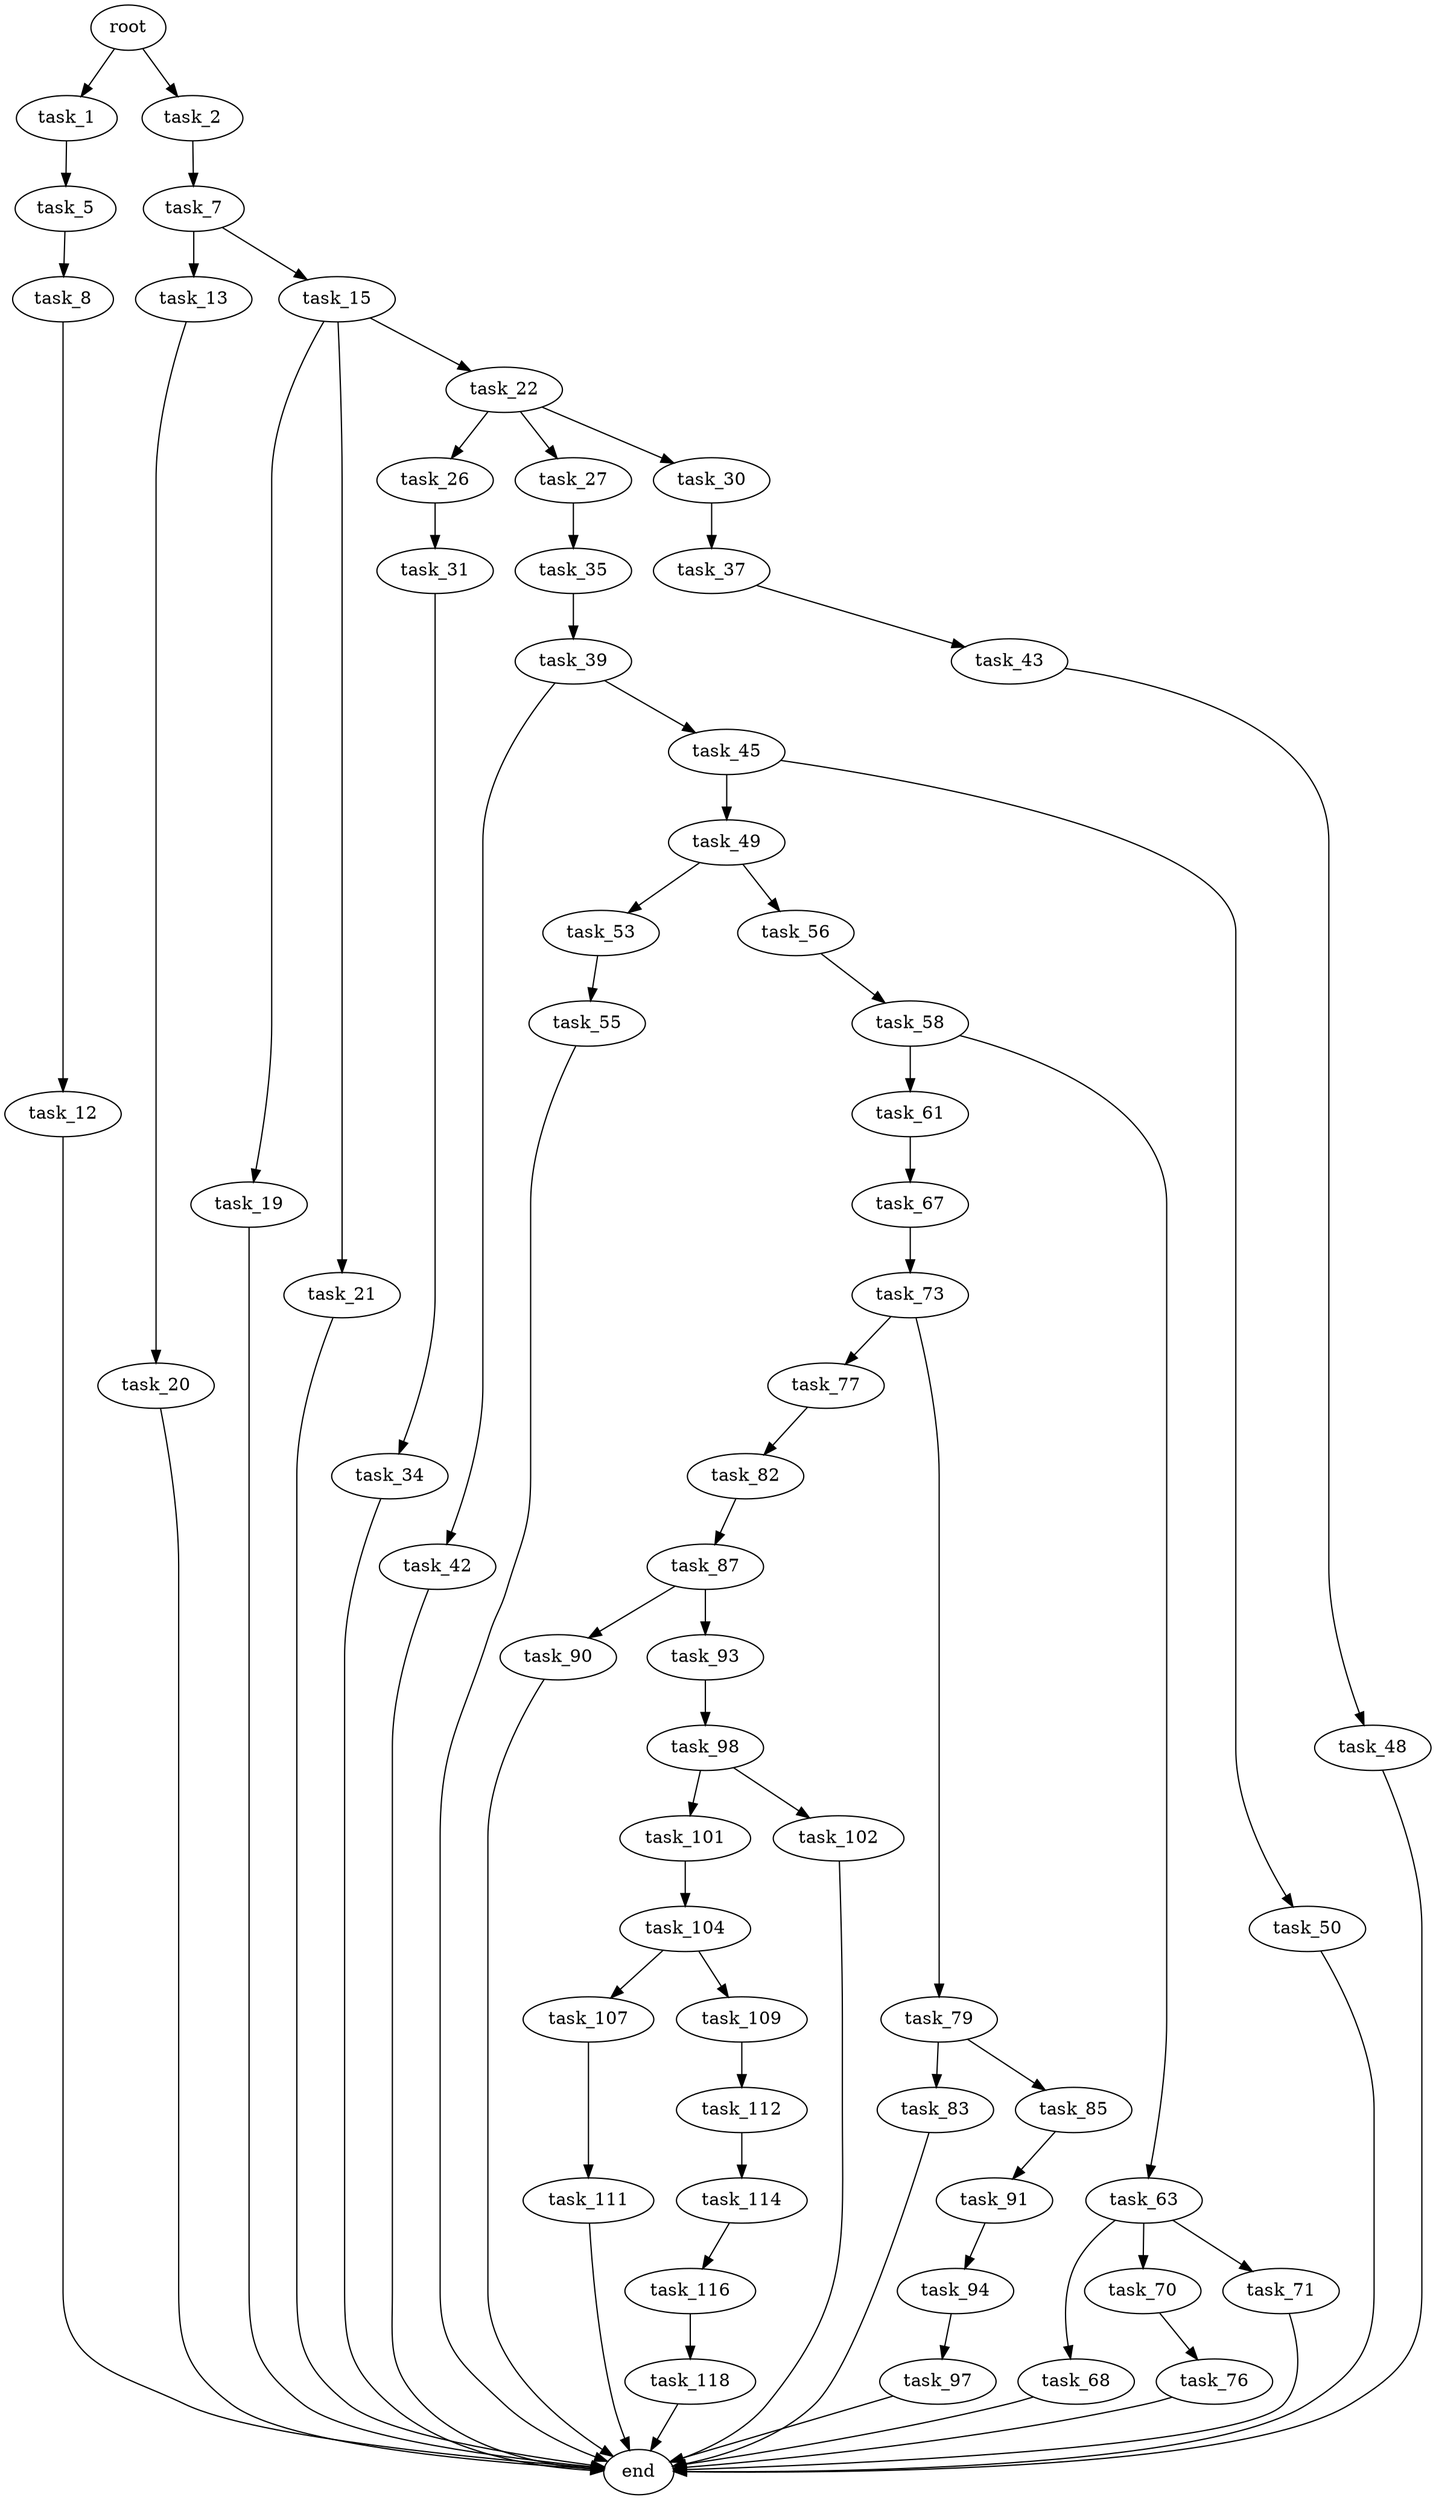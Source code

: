 digraph G {
  root [size="0.000000"];
  task_1 [size="242156235615.000000"];
  task_2 [size="86344815418.000000"];
  task_5 [size="1300850834574.000000"];
  task_7 [size="163011772756.000000"];
  task_8 [size="158492205212.000000"];
  task_12 [size="68719476736.000000"];
  task_13 [size="18549531818.000000"];
  task_15 [size="654720309999.000000"];
  task_19 [size="498526026281.000000"];
  task_20 [size="68719476736.000000"];
  task_21 [size="3644365895.000000"];
  task_22 [size="20205788569.000000"];
  task_26 [size="782757789696.000000"];
  task_27 [size="12718678357.000000"];
  task_30 [size="978627292803.000000"];
  task_31 [size="1779641187.000000"];
  task_34 [size="231928233984.000000"];
  task_35 [size="22538276044.000000"];
  task_37 [size="224559543416.000000"];
  task_39 [size="609712412.000000"];
  task_42 [size="25206722428.000000"];
  task_43 [size="2223598967.000000"];
  task_45 [size="14372357544.000000"];
  task_48 [size="16902140458.000000"];
  task_49 [size="231928233984.000000"];
  task_50 [size="5300189351.000000"];
  task_53 [size="8589934592.000000"];
  task_55 [size="3191439179.000000"];
  task_56 [size="8882838259.000000"];
  task_58 [size="1073741824000.000000"];
  task_61 [size="549755813888.000000"];
  task_63 [size="915618138065.000000"];
  task_67 [size="1073741824000.000000"];
  task_68 [size="92136558755.000000"];
  task_70 [size="112408864549.000000"];
  task_71 [size="3546183035.000000"];
  task_73 [size="1339364509.000000"];
  task_76 [size="8589934592.000000"];
  task_77 [size="18102800768.000000"];
  task_79 [size="817548267329.000000"];
  task_82 [size="5228168326.000000"];
  task_83 [size="7026139905.000000"];
  task_85 [size="231928233984.000000"];
  task_87 [size="28991029248.000000"];
  task_90 [size="1894956531.000000"];
  task_91 [size="288444846051.000000"];
  task_93 [size="12884940287.000000"];
  task_94 [size="4526703532.000000"];
  task_97 [size="74662147020.000000"];
  task_98 [size="227015996130.000000"];
  task_101 [size="159225369311.000000"];
  task_102 [size="28991029248.000000"];
  task_104 [size="28991029248.000000"];
  task_107 [size="305570225803.000000"];
  task_109 [size="231928233984.000000"];
  task_111 [size="866071365679.000000"];
  task_112 [size="3873967891.000000"];
  task_114 [size="22068290736.000000"];
  task_116 [size="118334882891.000000"];
  task_118 [size="184863552459.000000"];
  end [size="0.000000"];

  root -> task_1 [size="1.000000"];
  root -> task_2 [size="1.000000"];
  task_1 -> task_5 [size="536870912.000000"];
  task_2 -> task_7 [size="75497472.000000"];
  task_5 -> task_8 [size="838860800.000000"];
  task_7 -> task_13 [size="536870912.000000"];
  task_7 -> task_15 [size="536870912.000000"];
  task_8 -> task_12 [size="301989888.000000"];
  task_12 -> end [size="1.000000"];
  task_13 -> task_20 [size="301989888.000000"];
  task_15 -> task_19 [size="411041792.000000"];
  task_15 -> task_21 [size="411041792.000000"];
  task_15 -> task_22 [size="411041792.000000"];
  task_19 -> end [size="1.000000"];
  task_20 -> end [size="1.000000"];
  task_21 -> end [size="1.000000"];
  task_22 -> task_26 [size="411041792.000000"];
  task_22 -> task_27 [size="411041792.000000"];
  task_22 -> task_30 [size="411041792.000000"];
  task_26 -> task_31 [size="679477248.000000"];
  task_27 -> task_35 [size="679477248.000000"];
  task_30 -> task_37 [size="838860800.000000"];
  task_31 -> task_34 [size="75497472.000000"];
  task_34 -> end [size="1.000000"];
  task_35 -> task_39 [size="411041792.000000"];
  task_37 -> task_43 [size="679477248.000000"];
  task_39 -> task_42 [size="33554432.000000"];
  task_39 -> task_45 [size="33554432.000000"];
  task_42 -> end [size="1.000000"];
  task_43 -> task_48 [size="209715200.000000"];
  task_45 -> task_49 [size="33554432.000000"];
  task_45 -> task_50 [size="33554432.000000"];
  task_48 -> end [size="1.000000"];
  task_49 -> task_53 [size="301989888.000000"];
  task_49 -> task_56 [size="301989888.000000"];
  task_50 -> end [size="1.000000"];
  task_53 -> task_55 [size="33554432.000000"];
  task_55 -> end [size="1.000000"];
  task_56 -> task_58 [size="301989888.000000"];
  task_58 -> task_61 [size="838860800.000000"];
  task_58 -> task_63 [size="838860800.000000"];
  task_61 -> task_67 [size="536870912.000000"];
  task_63 -> task_68 [size="838860800.000000"];
  task_63 -> task_70 [size="838860800.000000"];
  task_63 -> task_71 [size="838860800.000000"];
  task_67 -> task_73 [size="838860800.000000"];
  task_68 -> end [size="1.000000"];
  task_70 -> task_76 [size="209715200.000000"];
  task_71 -> end [size="1.000000"];
  task_73 -> task_77 [size="33554432.000000"];
  task_73 -> task_79 [size="33554432.000000"];
  task_76 -> end [size="1.000000"];
  task_77 -> task_82 [size="411041792.000000"];
  task_79 -> task_83 [size="536870912.000000"];
  task_79 -> task_85 [size="536870912.000000"];
  task_82 -> task_87 [size="209715200.000000"];
  task_83 -> end [size="1.000000"];
  task_85 -> task_91 [size="301989888.000000"];
  task_87 -> task_90 [size="75497472.000000"];
  task_87 -> task_93 [size="75497472.000000"];
  task_90 -> end [size="1.000000"];
  task_91 -> task_94 [size="411041792.000000"];
  task_93 -> task_98 [size="679477248.000000"];
  task_94 -> task_97 [size="75497472.000000"];
  task_97 -> end [size="1.000000"];
  task_98 -> task_101 [size="301989888.000000"];
  task_98 -> task_102 [size="301989888.000000"];
  task_101 -> task_104 [size="134217728.000000"];
  task_102 -> end [size="1.000000"];
  task_104 -> task_107 [size="75497472.000000"];
  task_104 -> task_109 [size="75497472.000000"];
  task_107 -> task_111 [size="209715200.000000"];
  task_109 -> task_112 [size="301989888.000000"];
  task_111 -> end [size="1.000000"];
  task_112 -> task_114 [size="301989888.000000"];
  task_114 -> task_116 [size="536870912.000000"];
  task_116 -> task_118 [size="134217728.000000"];
  task_118 -> end [size="1.000000"];
}
